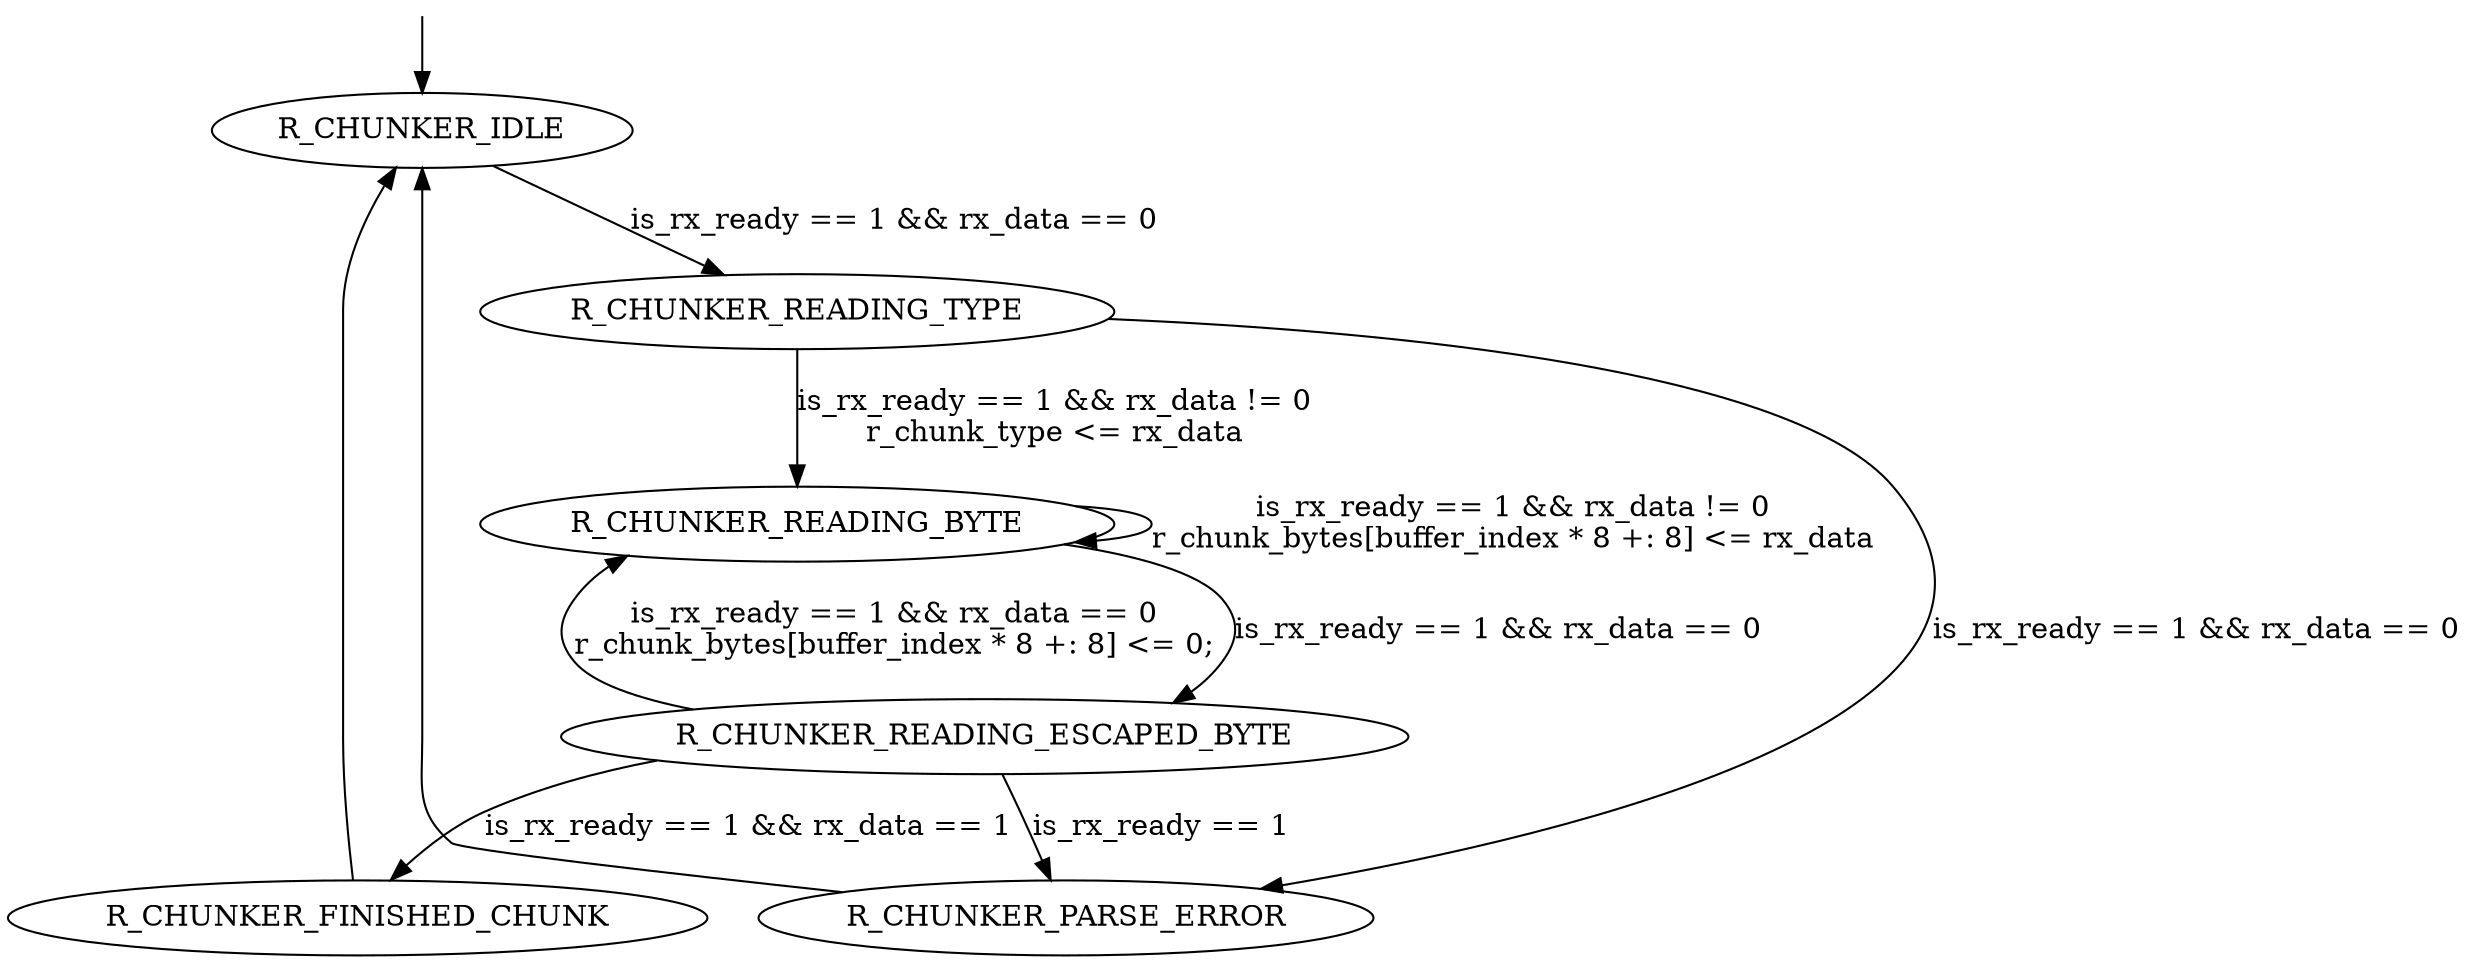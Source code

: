 digraph G {
    R_CHUNKER_IDLE;
    R_CHUNKER_READING_TYPE;
    R_CHUNKER_READING_BYTE
    R_CHUNKER_READING_ESCAPED_BYTE;
    R_CHUNKER_FINISHED_CHUNK;
    R_CHUNKER_PARSE_ERROR;
    nowhere [style=invis,shape=point];
    nowhere -> R_CHUNKER_IDLE;
    
    R_CHUNKER_IDLE -> R_CHUNKER_READING_TYPE[label="is_rx_ready == 1 && rx_data == 0"];
 
    R_CHUNKER_READING_TYPE -> R_CHUNKER_PARSE_ERROR[label="is_rx_ready == 1 && rx_data == 0"];
    R_CHUNKER_READING_TYPE -> R_CHUNKER_READING_BYTE[label="is_rx_ready == 1 && rx_data != 0\nr_chunk_type <= rx_data"];
    
    R_CHUNKER_READING_BYTE -> R_CHUNKER_READING_ESCAPED_BYTE[label="is_rx_ready == 1 && rx_data == 0"];
    R_CHUNKER_READING_BYTE -> R_CHUNKER_READING_BYTE[label="is_rx_ready == 1 && rx_data != 0\nr_chunk_bytes[buffer_index * 8 +: 8] <= rx_data"];
    
    R_CHUNKER_READING_ESCAPED_BYTE -> R_CHUNKER_READING_BYTE[label="is_rx_ready == 1 && rx_data == 0\nr_chunk_bytes[buffer_index * 8 +: 8] <= 0;"];
    R_CHUNKER_READING_ESCAPED_BYTE -> R_CHUNKER_FINISHED_CHUNK[label="is_rx_ready == 1 && rx_data == 1"];
    R_CHUNKER_READING_ESCAPED_BYTE -> R_CHUNKER_PARSE_ERROR[label="is_rx_ready == 1"];
    
    R_CHUNKER_FINISHED_CHUNK -> R_CHUNKER_IDLE;
    R_CHUNKER_PARSE_ERROR -> R_CHUNKER_IDLE
    
}